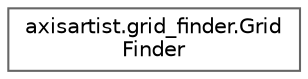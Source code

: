 digraph "Graphical Class Hierarchy"
{
 // LATEX_PDF_SIZE
  bgcolor="transparent";
  edge [fontname=Helvetica,fontsize=10,labelfontname=Helvetica,labelfontsize=10];
  node [fontname=Helvetica,fontsize=10,shape=box,height=0.2,width=0.4];
  rankdir="LR";
  Node0 [id="Node000000",label="axisartist.grid_finder.Grid\lFinder",height=0.2,width=0.4,color="grey40", fillcolor="white", style="filled",URL="$da/d62/classaxisartist_1_1grid__finder_1_1GridFinder.html",tooltip=" "];
}
